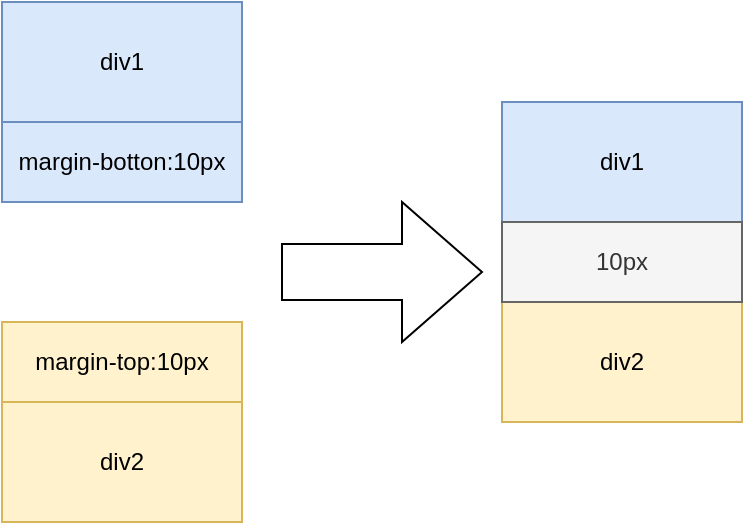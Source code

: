 <mxfile version="21.5.0" type="device">
  <diagram name="第 1 页" id="rGT7VNXLSic88k36DD1A">
    <mxGraphModel dx="1194" dy="824" grid="1" gridSize="10" guides="1" tooltips="1" connect="1" arrows="1" fold="1" page="1" pageScale="1" pageWidth="827" pageHeight="1169" math="0" shadow="0">
      <root>
        <mxCell id="0" />
        <mxCell id="1" parent="0" />
        <mxCell id="6o0HZWCAgengyg4Wq3YI-2" value="div1" style="rounded=0;whiteSpace=wrap;html=1;fillColor=#dae8fc;strokeColor=#6c8ebf;" parent="1" vertex="1">
          <mxGeometry x="340" y="100" width="120" height="60" as="geometry" />
        </mxCell>
        <mxCell id="6o0HZWCAgengyg4Wq3YI-3" value="div2" style="rounded=0;whiteSpace=wrap;html=1;fillColor=#fff2cc;strokeColor=#d6b656;" parent="1" vertex="1">
          <mxGeometry x="340" y="300" width="120" height="60" as="geometry" />
        </mxCell>
        <mxCell id="6o0HZWCAgengyg4Wq3YI-4" value="margin-botton:10px" style="rounded=0;whiteSpace=wrap;html=1;fillColor=#dae8fc;strokeColor=#6c8ebf;" parent="1" vertex="1">
          <mxGeometry x="340" y="160" width="120" height="40" as="geometry" />
        </mxCell>
        <mxCell id="BIbehIoELd4HVrUaYHwC-1" value="margin-top:10px" style="rounded=0;whiteSpace=wrap;html=1;fillColor=#fff2cc;strokeColor=#d6b656;" vertex="1" parent="1">
          <mxGeometry x="340" y="260" width="120" height="40" as="geometry" />
        </mxCell>
        <mxCell id="BIbehIoELd4HVrUaYHwC-4" value="div1" style="rounded=0;whiteSpace=wrap;html=1;fillColor=#dae8fc;strokeColor=#6c8ebf;" vertex="1" parent="1">
          <mxGeometry x="590" y="150" width="120" height="60" as="geometry" />
        </mxCell>
        <mxCell id="BIbehIoELd4HVrUaYHwC-5" value="" style="rounded=0;whiteSpace=wrap;html=1;fillColor=#dae8fc;strokeColor=#6c8ebf;" vertex="1" parent="1">
          <mxGeometry x="590" y="210" width="120" height="40" as="geometry" />
        </mxCell>
        <mxCell id="BIbehIoELd4HVrUaYHwC-6" value="div2" style="rounded=0;whiteSpace=wrap;html=1;fillColor=#fff2cc;strokeColor=#d6b656;" vertex="1" parent="1">
          <mxGeometry x="590" y="250" width="120" height="60" as="geometry" />
        </mxCell>
        <mxCell id="BIbehIoELd4HVrUaYHwC-7" value="10px" style="rounded=0;whiteSpace=wrap;html=1;fillColor=#f5f5f5;strokeColor=#666666;gradientDirection=north;fillStyle=auto;fontColor=#333333;" vertex="1" parent="1">
          <mxGeometry x="590" y="210" width="120" height="40" as="geometry" />
        </mxCell>
        <mxCell id="BIbehIoELd4HVrUaYHwC-8" value="" style="html=1;shadow=0;dashed=0;align=center;verticalAlign=middle;shape=mxgraph.arrows2.arrow;dy=0.6;dx=40;notch=0;" vertex="1" parent="1">
          <mxGeometry x="480" y="200" width="100" height="70" as="geometry" />
        </mxCell>
      </root>
    </mxGraphModel>
  </diagram>
</mxfile>
